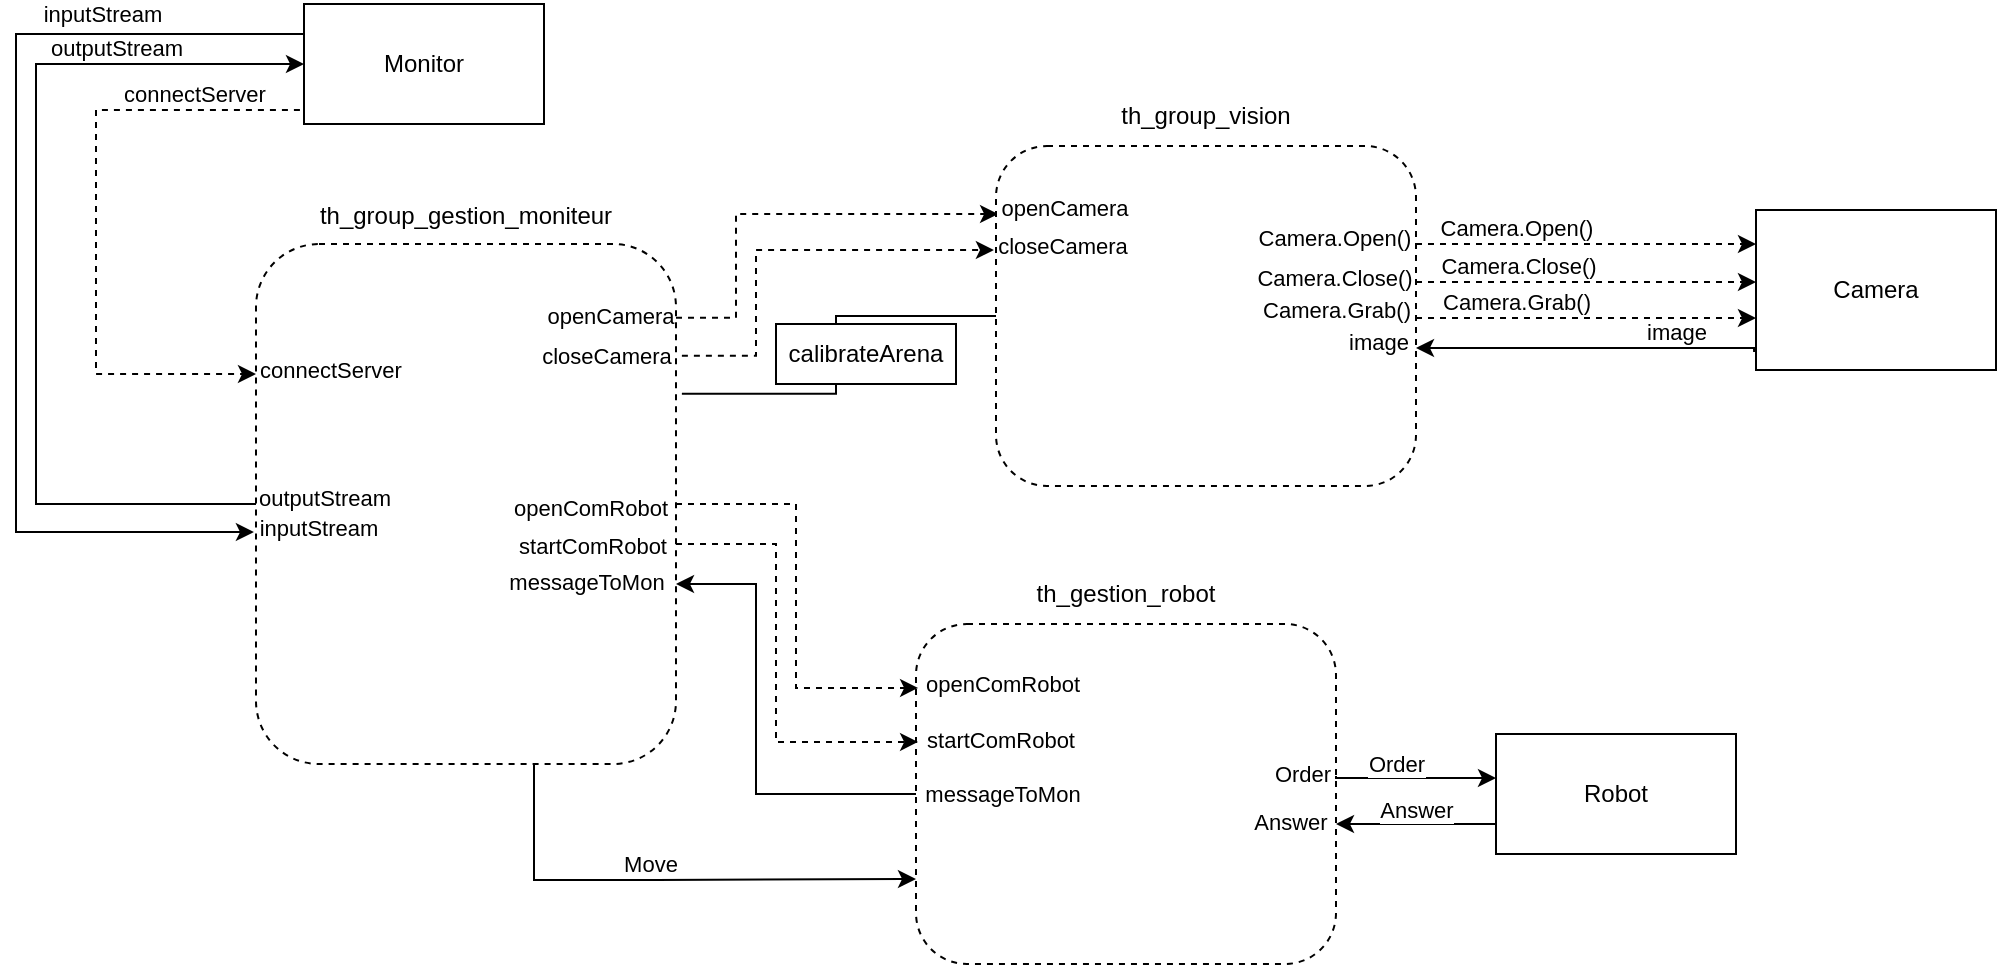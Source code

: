 <mxfile version="16.6.1" type="github">
  <diagram id="i_PNH8d8f95p2CdtnlKc" name="Page-1">
    <mxGraphModel dx="1422" dy="772" grid="1" gridSize="10" guides="1" tooltips="1" connect="1" arrows="1" fold="1" page="1" pageScale="1" pageWidth="1169" pageHeight="827" math="0" shadow="0">
      <root>
        <mxCell id="0" />
        <mxCell id="1" parent="0" />
        <mxCell id="a8z23wfv6f6IkbgzZn-q-23" value="" style="rounded=1;whiteSpace=wrap;html=1;dashed=1;" parent="1" vertex="1">
          <mxGeometry x="480" y="340" width="210" height="170" as="geometry" />
        </mxCell>
        <mxCell id="a8z23wfv6f6IkbgzZn-q-41" style="edgeStyle=orthogonalEdgeStyle;rounded=0;orthogonalLoop=1;jettySize=auto;html=1;startArrow=classic;startFill=1;endArrow=none;endFill=0;" parent="1" source="a8z23wfv6f6IkbgzZn-q-12" target="a8z23wfv6f6IkbgzZn-q-23" edge="1">
          <mxGeometry relative="1" as="geometry">
            <Array as="points">
              <mxPoint x="400" y="320" />
              <mxPoint x="400" y="425" />
            </Array>
          </mxGeometry>
        </mxCell>
        <mxCell id="a8z23wfv6f6IkbgzZn-q-42" value="messageToMon" style="edgeLabel;html=1;align=center;verticalAlign=middle;resizable=0;points=[];" parent="a8z23wfv6f6IkbgzZn-q-41" vertex="1" connectable="0">
          <mxGeometry x="-0.404" y="2" relative="1" as="geometry">
            <mxPoint x="121" y="78" as="offset" />
          </mxGeometry>
        </mxCell>
        <mxCell id="a8z23wfv6f6IkbgzZn-q-12" value="" style="rounded=1;whiteSpace=wrap;html=1;dashed=1;" parent="1" vertex="1">
          <mxGeometry x="150" y="150" width="210" height="260" as="geometry" />
        </mxCell>
        <mxCell id="a8z23wfv6f6IkbgzZn-q-36" style="edgeStyle=orthogonalEdgeStyle;rounded=0;orthogonalLoop=1;jettySize=auto;html=1;entryX=-0.005;entryY=0.306;entryDx=0;entryDy=0;entryPerimeter=0;dashed=1;startArrow=none;startFill=0;endArrow=classic;endFill=1;exitX=1.014;exitY=0.215;exitDx=0;exitDy=0;exitPerimeter=0;" parent="1" source="a8z23wfv6f6IkbgzZn-q-12" target="a8z23wfv6f6IkbgzZn-q-32" edge="1">
          <mxGeometry relative="1" as="geometry">
            <Array as="points">
              <mxPoint x="400" y="206" />
              <mxPoint x="400" y="153" />
            </Array>
          </mxGeometry>
        </mxCell>
        <mxCell id="a8z23wfv6f6IkbgzZn-q-37" value="openCamera" style="edgeLabel;html=1;align=center;verticalAlign=middle;resizable=0;points=[];" parent="a8z23wfv6f6IkbgzZn-q-36" vertex="1" connectable="0">
          <mxGeometry x="-0.243" y="-2" relative="1" as="geometry">
            <mxPoint x="-75" y="22" as="offset" />
          </mxGeometry>
        </mxCell>
        <mxCell id="a8z23wfv6f6IkbgzZn-q-33" style="edgeStyle=orthogonalEdgeStyle;rounded=0;orthogonalLoop=1;jettySize=auto;html=1;entryX=0.005;entryY=0.2;entryDx=0;entryDy=0;dashed=1;startArrow=none;startFill=0;endArrow=classic;endFill=1;exitX=1;exitY=0.142;exitDx=0;exitDy=0;exitPerimeter=0;entryPerimeter=0;" parent="1" source="a8z23wfv6f6IkbgzZn-q-12" target="a8z23wfv6f6IkbgzZn-q-32" edge="1">
          <mxGeometry relative="1" as="geometry">
            <Array as="points">
              <mxPoint x="390" y="187" />
              <mxPoint x="390" y="135" />
            </Array>
          </mxGeometry>
        </mxCell>
        <mxCell id="a8z23wfv6f6IkbgzZn-q-34" value="closeCamera" style="edgeLabel;html=1;align=center;verticalAlign=middle;resizable=0;points=[];" parent="a8z23wfv6f6IkbgzZn-q-33" vertex="1" connectable="0">
          <mxGeometry x="-0.638" y="4" relative="1" as="geometry">
            <mxPoint x="-61" y="27" as="offset" />
          </mxGeometry>
        </mxCell>
        <mxCell id="a8z23wfv6f6IkbgzZn-q-29" style="edgeStyle=orthogonalEdgeStyle;rounded=0;orthogonalLoop=1;jettySize=auto;html=1;entryX=0.005;entryY=0.347;entryDx=0;entryDy=0;entryPerimeter=0;dashed=1;startArrow=none;startFill=0;endArrow=classic;endFill=1;" parent="1" source="a8z23wfv6f6IkbgzZn-q-12" target="a8z23wfv6f6IkbgzZn-q-23" edge="1">
          <mxGeometry relative="1" as="geometry">
            <Array as="points">
              <mxPoint x="410" y="300" />
              <mxPoint x="410" y="399" />
            </Array>
          </mxGeometry>
        </mxCell>
        <mxCell id="a8z23wfv6f6IkbgzZn-q-30" value="&lt;div&gt;startComRobot&lt;/div&gt;" style="edgeLabel;html=1;align=center;verticalAlign=middle;resizable=0;points=[];" parent="a8z23wfv6f6IkbgzZn-q-29" vertex="1" connectable="0">
          <mxGeometry x="-0.655" y="-1" relative="1" as="geometry">
            <mxPoint x="-80" as="offset" />
          </mxGeometry>
        </mxCell>
        <mxCell id="a8z23wfv6f6IkbgzZn-q-14" style="edgeStyle=orthogonalEdgeStyle;rounded=0;orthogonalLoop=1;jettySize=auto;html=1;entryX=0;entryY=0.25;entryDx=0;entryDy=0;startArrow=none;startFill=0;endArrow=classic;endFill=1;dashed=1;exitX=-0.017;exitY=0.883;exitDx=0;exitDy=0;exitPerimeter=0;" parent="1" source="a8z23wfv6f6IkbgzZn-q-1" target="a8z23wfv6f6IkbgzZn-q-12" edge="1">
          <mxGeometry relative="1" as="geometry">
            <Array as="points">
              <mxPoint x="70" y="83" />
              <mxPoint x="70" y="215" />
            </Array>
          </mxGeometry>
        </mxCell>
        <mxCell id="a8z23wfv6f6IkbgzZn-q-16" value="connectServer" style="edgeLabel;html=1;align=center;verticalAlign=middle;resizable=0;points=[];" parent="a8z23wfv6f6IkbgzZn-q-14" vertex="1" connectable="0">
          <mxGeometry x="-0.807" y="-2" relative="1" as="geometry">
            <mxPoint x="-23" y="-6" as="offset" />
          </mxGeometry>
        </mxCell>
        <mxCell id="a8z23wfv6f6IkbgzZn-q-15" style="orthogonalLoop=1;jettySize=auto;html=1;startArrow=none;startFill=0;endArrow=classic;endFill=1;entryX=-0.005;entryY=0.554;entryDx=0;entryDy=0;entryPerimeter=0;edgeStyle=orthogonalEdgeStyle;exitX=0;exitY=0.25;exitDx=0;exitDy=0;rounded=0;" parent="1" source="a8z23wfv6f6IkbgzZn-q-1" edge="1" target="a8z23wfv6f6IkbgzZn-q-12">
          <mxGeometry relative="1" as="geometry">
            <mxPoint x="149" y="200" as="targetPoint" />
            <Array as="points">
              <mxPoint x="30" y="45" />
              <mxPoint x="30" y="294" />
            </Array>
          </mxGeometry>
        </mxCell>
        <mxCell id="a8z23wfv6f6IkbgzZn-q-17" value="inputStream" style="edgeLabel;html=1;align=center;verticalAlign=middle;resizable=0;points=[];" parent="a8z23wfv6f6IkbgzZn-q-15" vertex="1" connectable="0">
          <mxGeometry x="-0.598" relative="1" as="geometry">
            <mxPoint x="2" y="-10" as="offset" />
          </mxGeometry>
        </mxCell>
        <mxCell id="a8z23wfv6f6IkbgzZn-q-1" value="&lt;div&gt;Monitor&lt;/div&gt;" style="rounded=0;whiteSpace=wrap;html=1;" parent="1" vertex="1">
          <mxGeometry x="174" y="30" width="120" height="60" as="geometry" />
        </mxCell>
        <mxCell id="a8z23wfv6f6IkbgzZn-q-3" value="Robot" style="rounded=0;whiteSpace=wrap;html=1;" parent="1" vertex="1">
          <mxGeometry x="770" y="395" width="120" height="60" as="geometry" />
        </mxCell>
        <mxCell id="a8z23wfv6f6IkbgzZn-q-54" style="edgeStyle=orthogonalEdgeStyle;rounded=0;orthogonalLoop=1;jettySize=auto;html=1;startArrow=none;startFill=0;endArrow=classic;endFill=1;exitX=-0.008;exitY=0.863;exitDx=0;exitDy=0;exitPerimeter=0;" parent="1" edge="1">
          <mxGeometry relative="1" as="geometry">
            <Array as="points">
              <mxPoint x="899" y="202" />
            </Array>
            <mxPoint x="899.04" y="204.04" as="sourcePoint" />
            <mxPoint x="730" y="202" as="targetPoint" />
          </mxGeometry>
        </mxCell>
        <mxCell id="IVVh3dyUPPInYBnCl2up-2" value="&lt;div&gt;image&lt;/div&gt;" style="edgeLabel;html=1;align=center;verticalAlign=middle;resizable=0;points=[];" vertex="1" connectable="0" parent="a8z23wfv6f6IkbgzZn-q-54">
          <mxGeometry x="-0.567" y="-2" relative="1" as="geometry">
            <mxPoint x="-4" y="-6" as="offset" />
          </mxGeometry>
        </mxCell>
        <mxCell id="a8z23wfv6f6IkbgzZn-q-4" value="&lt;div&gt;Camera&lt;/div&gt;" style="rounded=0;whiteSpace=wrap;html=1;" parent="1" vertex="1">
          <mxGeometry x="900" y="133" width="120" height="80" as="geometry" />
        </mxCell>
        <mxCell id="a8z23wfv6f6IkbgzZn-q-18" style="edgeStyle=orthogonalEdgeStyle;rounded=0;orthogonalLoop=1;jettySize=auto;html=1;startArrow=none;startFill=0;endArrow=classic;endFill=1;exitX=0;exitY=0.5;exitDx=0;exitDy=0;entryX=0;entryY=0.5;entryDx=0;entryDy=0;" parent="1" source="a8z23wfv6f6IkbgzZn-q-12" target="a8z23wfv6f6IkbgzZn-q-1" edge="1">
          <mxGeometry relative="1" as="geometry">
            <Array as="points">
              <mxPoint x="40" y="280" />
              <mxPoint x="40" y="60" />
            </Array>
            <mxPoint x="160" y="50" as="targetPoint" />
          </mxGeometry>
        </mxCell>
        <mxCell id="a8z23wfv6f6IkbgzZn-q-19" value="outputStream" style="edgeLabel;html=1;align=center;verticalAlign=middle;resizable=0;points=[];" parent="a8z23wfv6f6IkbgzZn-q-18" vertex="1" connectable="0">
          <mxGeometry x="0.791" y="-3" relative="1" as="geometry">
            <mxPoint x="-46" y="-11" as="offset" />
          </mxGeometry>
        </mxCell>
        <mxCell id="a8z23wfv6f6IkbgzZn-q-25" style="edgeStyle=orthogonalEdgeStyle;rounded=0;orthogonalLoop=1;jettySize=auto;html=1;entryX=0.005;entryY=0.188;entryDx=0;entryDy=0;dashed=1;startArrow=none;startFill=0;endArrow=classic;endFill=1;entryPerimeter=0;" parent="1" source="a8z23wfv6f6IkbgzZn-q-12" target="a8z23wfv6f6IkbgzZn-q-23" edge="1">
          <mxGeometry relative="1" as="geometry" />
        </mxCell>
        <mxCell id="a8z23wfv6f6IkbgzZn-q-27" value="&lt;div&gt;openComRobot&lt;/div&gt;" style="edgeLabel;html=1;align=center;verticalAlign=middle;resizable=0;points=[];" parent="a8z23wfv6f6IkbgzZn-q-25" vertex="1" connectable="0">
          <mxGeometry x="-0.25" relative="1" as="geometry">
            <mxPoint x="-103" y="-18" as="offset" />
          </mxGeometry>
        </mxCell>
        <mxCell id="a8z23wfv6f6IkbgzZn-q-20" value="inputStream" style="edgeLabel;html=1;align=center;verticalAlign=middle;resizable=0;points=[];" parent="1" vertex="1" connectable="0">
          <mxGeometry x="189" y="299" as="geometry">
            <mxPoint x="-8" y="-7" as="offset" />
          </mxGeometry>
        </mxCell>
        <mxCell id="a8z23wfv6f6IkbgzZn-q-21" value="connectServer" style="edgeLabel;html=1;align=center;verticalAlign=middle;resizable=0;points=[];" parent="1" vertex="1" connectable="0">
          <mxGeometry x="187" y="213" as="geometry" />
        </mxCell>
        <mxCell id="a8z23wfv6f6IkbgzZn-q-24" value="th_group_gestion_moniteur" style="text;html=1;strokeColor=none;fillColor=none;align=center;verticalAlign=middle;whiteSpace=wrap;rounded=0;dashed=1;" parent="1" vertex="1">
          <mxGeometry x="175" y="121" width="160" height="30" as="geometry" />
        </mxCell>
        <mxCell id="a8z23wfv6f6IkbgzZn-q-28" value="&lt;div&gt;openComRobot&lt;/div&gt;" style="edgeLabel;html=1;align=center;verticalAlign=middle;resizable=0;points=[];" parent="1" vertex="1" connectable="0">
          <mxGeometry x="523" y="370" as="geometry" />
        </mxCell>
        <mxCell id="a8z23wfv6f6IkbgzZn-q-31" value="&lt;div&gt;startComRobot&lt;/div&gt;" style="edgeLabel;html=1;align=center;verticalAlign=middle;resizable=0;points=[];" parent="1" vertex="1" connectable="0">
          <mxGeometry x="522" y="398" as="geometry" />
        </mxCell>
        <mxCell id="a8z23wfv6f6IkbgzZn-q-44" style="rounded=0;orthogonalLoop=1;jettySize=auto;html=1;startArrow=none;startFill=0;endArrow=classic;endFill=1;dashed=1;exitX=1;exitY=0.288;exitDx=0;exitDy=0;exitPerimeter=0;" parent="1" source="a8z23wfv6f6IkbgzZn-q-32" edge="1">
          <mxGeometry relative="1" as="geometry">
            <mxPoint x="900" y="150" as="targetPoint" />
          </mxGeometry>
        </mxCell>
        <mxCell id="a8z23wfv6f6IkbgzZn-q-47" style="rounded=0;orthogonalLoop=1;jettySize=auto;html=1;dashed=1;startArrow=none;startFill=0;endArrow=classic;endFill=1;" parent="1" edge="1">
          <mxGeometry relative="1" as="geometry">
            <mxPoint x="900" y="169" as="targetPoint" />
            <mxPoint x="730" y="169" as="sourcePoint" />
          </mxGeometry>
        </mxCell>
        <mxCell id="a8z23wfv6f6IkbgzZn-q-49" value="Camera.Close()" style="edgeLabel;html=1;align=center;verticalAlign=middle;resizable=0;points=[];" parent="a8z23wfv6f6IkbgzZn-q-47" vertex="1" connectable="0">
          <mxGeometry x="0.6" y="-4" relative="1" as="geometry">
            <mxPoint x="-85" y="-12" as="offset" />
          </mxGeometry>
        </mxCell>
        <mxCell id="a8z23wfv6f6IkbgzZn-q-51" style="edgeStyle=orthogonalEdgeStyle;rounded=0;orthogonalLoop=1;jettySize=auto;html=1;dashed=1;startArrow=none;startFill=0;endArrow=classic;endFill=1;exitX=1;exitY=0.5;exitDx=0;exitDy=0;entryX=0;entryY=0.663;entryDx=0;entryDy=0;entryPerimeter=0;" parent="1" edge="1">
          <mxGeometry relative="1" as="geometry">
            <mxPoint x="900" y="187.04" as="targetPoint" />
            <Array as="points">
              <mxPoint x="780" y="187" />
              <mxPoint x="780" y="187" />
            </Array>
            <mxPoint x="730" y="187" as="sourcePoint" />
          </mxGeometry>
        </mxCell>
        <mxCell id="a8z23wfv6f6IkbgzZn-q-52" value="Camera.Grab()" style="edgeLabel;html=1;align=center;verticalAlign=middle;resizable=0;points=[];" parent="a8z23wfv6f6IkbgzZn-q-51" vertex="1" connectable="0">
          <mxGeometry x="-0.298" y="-1" relative="1" as="geometry">
            <mxPoint x="-10" y="-9" as="offset" />
          </mxGeometry>
        </mxCell>
        <mxCell id="a8z23wfv6f6IkbgzZn-q-32" value="" style="rounded=1;whiteSpace=wrap;html=1;dashed=1;" parent="1" vertex="1">
          <mxGeometry x="520" y="101" width="210" height="170" as="geometry" />
        </mxCell>
        <mxCell id="a8z23wfv6f6IkbgzZn-q-35" value="&lt;div&gt;openCamera&lt;/div&gt;" style="edgeLabel;html=1;align=center;verticalAlign=middle;resizable=0;points=[];" parent="1" vertex="1" connectable="0">
          <mxGeometry x="554" y="132" as="geometry" />
        </mxCell>
        <mxCell id="a8z23wfv6f6IkbgzZn-q-38" value="&lt;div&gt;closeCamera&lt;/div&gt;" style="edgeLabel;html=1;align=center;verticalAlign=middle;resizable=0;points=[];" parent="1" vertex="1" connectable="0">
          <mxGeometry x="553" y="151" as="geometry" />
        </mxCell>
        <mxCell id="a8z23wfv6f6IkbgzZn-q-43" value="messageToMon" style="edgeLabel;html=1;align=center;verticalAlign=middle;resizable=0;points=[];" parent="1" vertex="1" connectable="0">
          <mxGeometry x="315" y="319" as="geometry" />
        </mxCell>
        <mxCell id="a8z23wfv6f6IkbgzZn-q-46" value="Camera.Open()" style="edgeLabel;html=1;align=center;verticalAlign=middle;resizable=0;points=[];" parent="1" vertex="1" connectable="0">
          <mxGeometry x="669" y="147" as="geometry">
            <mxPoint x="20" as="offset" />
          </mxGeometry>
        </mxCell>
        <mxCell id="a8z23wfv6f6IkbgzZn-q-48" value="Camera.Open()" style="edgeLabel;html=1;align=center;verticalAlign=middle;resizable=0;points=[];" parent="1" vertex="1" connectable="0">
          <mxGeometry x="760" y="142" as="geometry">
            <mxPoint x="20" as="offset" />
          </mxGeometry>
        </mxCell>
        <mxCell id="a8z23wfv6f6IkbgzZn-q-50" value="Camera.Close()" style="edgeLabel;html=1;align=center;verticalAlign=middle;resizable=0;points=[];" parent="1" vertex="1" connectable="0">
          <mxGeometry x="689" y="167" as="geometry" />
        </mxCell>
        <mxCell id="a8z23wfv6f6IkbgzZn-q-53" value="Camera.Grab()" style="edgeLabel;html=1;align=center;verticalAlign=middle;resizable=0;points=[];" parent="1" vertex="1" connectable="0">
          <mxGeometry x="690" y="183" as="geometry" />
        </mxCell>
        <mxCell id="a8z23wfv6f6IkbgzZn-q-56" value="image" style="edgeLabel;html=1;align=center;verticalAlign=middle;resizable=0;points=[];" parent="1" vertex="1" connectable="0">
          <mxGeometry x="690" y="195.004" as="geometry">
            <mxPoint x="21" y="4" as="offset" />
          </mxGeometry>
        </mxCell>
        <mxCell id="a8z23wfv6f6IkbgzZn-q-57" value="&lt;div&gt;th_group_vision&lt;/div&gt;" style="text;html=1;strokeColor=none;fillColor=none;align=center;verticalAlign=middle;whiteSpace=wrap;rounded=0;dashed=1;" parent="1" vertex="1">
          <mxGeometry x="545" y="71" width="160" height="30" as="geometry" />
        </mxCell>
        <mxCell id="a8z23wfv6f6IkbgzZn-q-58" value="th_gestion_robot" style="text;html=1;strokeColor=none;fillColor=none;align=center;verticalAlign=middle;whiteSpace=wrap;rounded=0;dashed=1;" parent="1" vertex="1">
          <mxGeometry x="505" y="310" width="160" height="30" as="geometry" />
        </mxCell>
        <mxCell id="IVVh3dyUPPInYBnCl2up-1" value="outputStream" style="edgeLabel;html=1;align=center;verticalAlign=middle;resizable=0;points=[];" vertex="1" connectable="0" parent="1">
          <mxGeometry x="192" y="284" as="geometry">
            <mxPoint x="-8" y="-7" as="offset" />
          </mxGeometry>
        </mxCell>
        <mxCell id="IVVh3dyUPPInYBnCl2up-6" value="Order" style="edgeStyle=orthogonalEdgeStyle;rounded=0;orthogonalLoop=1;jettySize=auto;html=1;startArrow=none;startFill=0;endArrow=classic;endFill=1;entryX=0;entryY=0.367;entryDx=0;entryDy=0;entryPerimeter=0;exitX=1;exitY=0.447;exitDx=0;exitDy=0;exitPerimeter=0;" edge="1" parent="1">
          <mxGeometry x="-0.234" y="7" relative="1" as="geometry">
            <Array as="points">
              <mxPoint x="690" y="417" />
            </Array>
            <mxPoint x="690" y="415.99" as="sourcePoint" />
            <mxPoint x="770" y="417.02" as="targetPoint" />
            <mxPoint as="offset" />
          </mxGeometry>
        </mxCell>
        <mxCell id="IVVh3dyUPPInYBnCl2up-7" value="Order" style="edgeLabel;html=1;align=center;verticalAlign=middle;resizable=0;points=[];" vertex="1" connectable="0" parent="IVVh3dyUPPInYBnCl2up-6">
          <mxGeometry x="-0.567" y="-2" relative="1" as="geometry">
            <mxPoint x="-34" y="-4" as="offset" />
          </mxGeometry>
        </mxCell>
        <mxCell id="IVVh3dyUPPInYBnCl2up-10" value="" style="endArrow=none;html=1;rounded=0;entryX=0;entryY=0.75;entryDx=0;entryDy=0;exitX=1;exitY=0.588;exitDx=0;exitDy=0;exitPerimeter=0;startArrow=classic;startFill=1;" edge="1" parent="1" source="a8z23wfv6f6IkbgzZn-q-23" target="a8z23wfv6f6IkbgzZn-q-3">
          <mxGeometry x="-1" y="-20" width="50" height="50" relative="1" as="geometry">
            <mxPoint x="720" y="520" as="sourcePoint" />
            <mxPoint x="770" y="470" as="targetPoint" />
            <mxPoint x="-20" y="-20" as="offset" />
          </mxGeometry>
        </mxCell>
        <mxCell id="IVVh3dyUPPInYBnCl2up-12" value="Answer" style="edgeLabel;html=1;align=center;verticalAlign=middle;resizable=0;points=[];" vertex="1" connectable="0" parent="IVVh3dyUPPInYBnCl2up-10">
          <mxGeometry x="0.375" y="2" relative="1" as="geometry">
            <mxPoint x="-15" y="-5" as="offset" />
          </mxGeometry>
        </mxCell>
        <mxCell id="IVVh3dyUPPInYBnCl2up-13" value="Answer" style="edgeLabel;html=1;align=center;verticalAlign=middle;resizable=0;points=[];" vertex="1" connectable="0" parent="IVVh3dyUPPInYBnCl2up-10">
          <mxGeometry x="-0.525" y="1" relative="1" as="geometry">
            <mxPoint x="-42" as="offset" />
          </mxGeometry>
        </mxCell>
        <mxCell id="IVVh3dyUPPInYBnCl2up-14" value="" style="endArrow=none;html=1;rounded=0;exitX=1.014;exitY=0.288;exitDx=0;exitDy=0;exitPerimeter=0;entryX=0;entryY=0.5;entryDx=0;entryDy=0;edgeStyle=orthogonalEdgeStyle;" edge="1" parent="1" source="a8z23wfv6f6IkbgzZn-q-12" target="a8z23wfv6f6IkbgzZn-q-32">
          <mxGeometry width="50" height="50" relative="1" as="geometry">
            <mxPoint x="600" y="240" as="sourcePoint" />
            <mxPoint x="650" y="190" as="targetPoint" />
          </mxGeometry>
        </mxCell>
        <mxCell id="IVVh3dyUPPInYBnCl2up-15" value="calibrateArena" style="rounded=0;whiteSpace=wrap;html=1;" vertex="1" parent="1">
          <mxGeometry x="410" y="190" width="90" height="30" as="geometry" />
        </mxCell>
        <mxCell id="IVVh3dyUPPInYBnCl2up-16" style="edgeStyle=orthogonalEdgeStyle;rounded=0;orthogonalLoop=1;jettySize=auto;html=1;startArrow=none;startFill=0;endArrow=classic;endFill=1;entryX=0;entryY=0.75;entryDx=0;entryDy=0;" edge="1" parent="1" target="a8z23wfv6f6IkbgzZn-q-23">
          <mxGeometry relative="1" as="geometry">
            <Array as="points">
              <mxPoint x="289" y="468" />
              <mxPoint x="350" y="468" />
            </Array>
            <mxPoint x="289" y="410" as="sourcePoint" />
            <mxPoint x="430" y="485" as="targetPoint" />
          </mxGeometry>
        </mxCell>
        <mxCell id="IVVh3dyUPPInYBnCl2up-18" value="Move" style="edgeLabel;html=1;align=center;verticalAlign=middle;resizable=0;points=[];" vertex="1" connectable="0" parent="IVVh3dyUPPInYBnCl2up-16">
          <mxGeometry x="-0.068" y="4" relative="1" as="geometry">
            <mxPoint y="-4" as="offset" />
          </mxGeometry>
        </mxCell>
      </root>
    </mxGraphModel>
  </diagram>
</mxfile>
